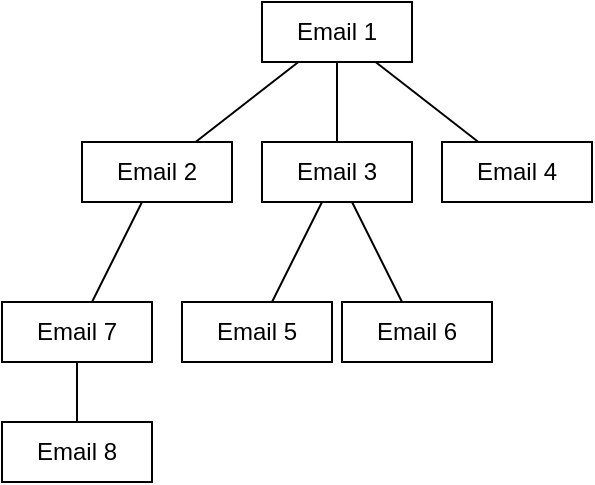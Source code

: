 <mxfile version="20.0.1" type="device"><diagram id="p9b6tszRAV8vjZ1ytfCG" name="Page-1"><mxGraphModel dx="1422" dy="789" grid="1" gridSize="10" guides="1" tooltips="1" connect="1" arrows="1" fold="1" page="1" pageScale="1" pageWidth="850" pageHeight="1100" math="0" shadow="0"><root><mxCell id="0"/><mxCell id="1" parent="0"/><mxCell id="j5u-E-rKnPaiLGFedxmn-1" value="Email 1" style="rounded=0;whiteSpace=wrap;html=1;" vertex="1" parent="1"><mxGeometry x="410" y="180" width="75" height="30" as="geometry"/></mxCell><mxCell id="j5u-E-rKnPaiLGFedxmn-4" value="Email 2" style="rounded=0;whiteSpace=wrap;html=1;" vertex="1" parent="1"><mxGeometry x="320" y="250" width="75" height="30" as="geometry"/></mxCell><mxCell id="j5u-E-rKnPaiLGFedxmn-5" value="Email 4" style="rounded=0;whiteSpace=wrap;html=1;" vertex="1" parent="1"><mxGeometry x="500" y="250" width="75" height="30" as="geometry"/></mxCell><mxCell id="j5u-E-rKnPaiLGFedxmn-6" value="Email 3" style="rounded=0;whiteSpace=wrap;html=1;" vertex="1" parent="1"><mxGeometry x="410" y="250" width="75" height="30" as="geometry"/></mxCell><mxCell id="j5u-E-rKnPaiLGFedxmn-7" value="" style="endArrow=none;html=1;rounded=0;" edge="1" parent="1" source="j5u-E-rKnPaiLGFedxmn-4" target="j5u-E-rKnPaiLGFedxmn-1"><mxGeometry width="50" height="50" relative="1" as="geometry"><mxPoint x="310" y="230" as="sourcePoint"/><mxPoint x="360" y="180" as="targetPoint"/></mxGeometry></mxCell><mxCell id="j5u-E-rKnPaiLGFedxmn-8" value="" style="endArrow=none;html=1;rounded=0;" edge="1" parent="1" source="j5u-E-rKnPaiLGFedxmn-6" target="j5u-E-rKnPaiLGFedxmn-1"><mxGeometry width="50" height="50" relative="1" as="geometry"><mxPoint x="382.5" y="280" as="sourcePoint"/><mxPoint x="442.5" y="220" as="targetPoint"/></mxGeometry></mxCell><mxCell id="j5u-E-rKnPaiLGFedxmn-9" value="" style="endArrow=none;html=1;rounded=0;" edge="1" parent="1" source="j5u-E-rKnPaiLGFedxmn-1" target="j5u-E-rKnPaiLGFedxmn-5"><mxGeometry width="50" height="50" relative="1" as="geometry"><mxPoint x="512.5" y="200" as="sourcePoint"/><mxPoint x="562.5" y="150" as="targetPoint"/></mxGeometry></mxCell><mxCell id="j5u-E-rKnPaiLGFedxmn-10" value="Email 5" style="rounded=0;whiteSpace=wrap;html=1;" vertex="1" parent="1"><mxGeometry x="370" y="330" width="75" height="30" as="geometry"/></mxCell><mxCell id="j5u-E-rKnPaiLGFedxmn-11" value="" style="endArrow=none;html=1;rounded=0;" edge="1" parent="1" source="j5u-E-rKnPaiLGFedxmn-10" target="j5u-E-rKnPaiLGFedxmn-6"><mxGeometry width="50" height="50" relative="1" as="geometry"><mxPoint x="386.786" y="260" as="sourcePoint"/><mxPoint x="438.214" y="220" as="targetPoint"/></mxGeometry></mxCell><mxCell id="j5u-E-rKnPaiLGFedxmn-12" value="Email 6" style="rounded=0;whiteSpace=wrap;html=1;" vertex="1" parent="1"><mxGeometry x="450" y="330" width="75" height="30" as="geometry"/></mxCell><mxCell id="j5u-E-rKnPaiLGFedxmn-13" value="" style="endArrow=none;html=1;rounded=0;" edge="1" parent="1" source="j5u-E-rKnPaiLGFedxmn-12" target="j5u-E-rKnPaiLGFedxmn-6"><mxGeometry width="50" height="50" relative="1" as="geometry"><mxPoint x="416.875" y="340" as="sourcePoint"/><mxPoint x="448.125" y="290" as="targetPoint"/></mxGeometry></mxCell><mxCell id="j5u-E-rKnPaiLGFedxmn-14" value="Email 7" style="rounded=0;whiteSpace=wrap;html=1;" vertex="1" parent="1"><mxGeometry x="280" y="330" width="75" height="30" as="geometry"/></mxCell><mxCell id="j5u-E-rKnPaiLGFedxmn-15" value="" style="endArrow=none;html=1;rounded=0;" edge="1" parent="1" source="j5u-E-rKnPaiLGFedxmn-14" target="j5u-E-rKnPaiLGFedxmn-4"><mxGeometry width="50" height="50" relative="1" as="geometry"><mxPoint x="386.786" y="260" as="sourcePoint"/><mxPoint x="438.214" y="220" as="targetPoint"/></mxGeometry></mxCell><mxCell id="j5u-E-rKnPaiLGFedxmn-16" value="Email 8" style="rounded=0;whiteSpace=wrap;html=1;" vertex="1" parent="1"><mxGeometry x="280" y="390" width="75" height="30" as="geometry"/></mxCell><mxCell id="j5u-E-rKnPaiLGFedxmn-17" value="" style="endArrow=none;html=1;rounded=0;" edge="1" parent="1" source="j5u-E-rKnPaiLGFedxmn-16" target="j5u-E-rKnPaiLGFedxmn-14"><mxGeometry width="50" height="50" relative="1" as="geometry"><mxPoint x="335" y="340" as="sourcePoint"/><mxPoint x="360" y="290" as="targetPoint"/></mxGeometry></mxCell></root></mxGraphModel></diagram></mxfile>